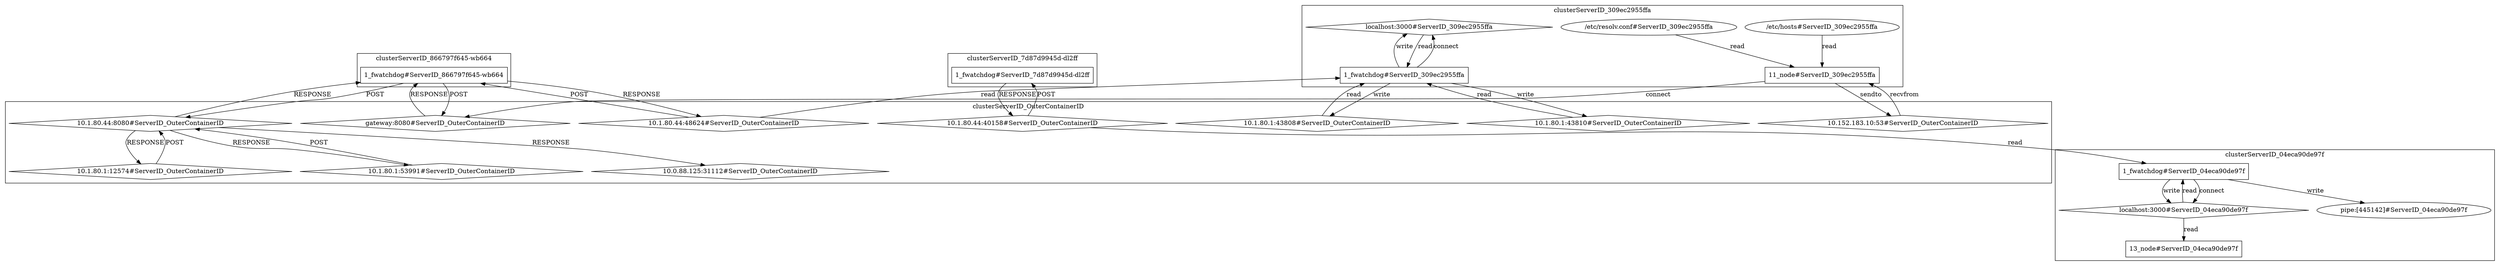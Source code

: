 digraph G {
	"gateway:8080#ServerID_OuterContainerID"->"1_fwatchdog#ServerID_866797f645-wb664"[ label="RESPONSE" ];
	"1_fwatchdog#ServerID_7d87d9945d-dl2ff"->"10.1.80.44:40158#ServerID_OuterContainerID"[ label="RESPONSE" ];
	"10.1.80.44:48624#ServerID_OuterContainerID"->"1_fwatchdog#ServerID_866797f645-wb664"[ label="POST" ];
	"10.1.80.44:40158#ServerID_OuterContainerID"->"1_fwatchdog#ServerID_7d87d9945d-dl2ff"[ label="POST" ];
	"1_fwatchdog#ServerID_866797f645-wb664"->"gateway:8080#ServerID_OuterContainerID"[ label="POST" ];
	"1_fwatchdog#ServerID_866797f645-wb664"->"10.1.80.44:48624#ServerID_OuterContainerID"[ label="RESPONSE" ];
	"10.1.80.44:8080#ServerID_OuterContainerID"->"1_fwatchdog#ServerID_866797f645-wb664"[ label="RESPONSE" ];
	"1_fwatchdog#ServerID_866797f645-wb664"->"10.1.80.44:8080#ServerID_OuterContainerID"[ label="POST" ];
	"localhost:3000#ServerID_309ec2955ffa"->"1_fwatchdog#ServerID_309ec2955ffa"[ label="read" ];
	"1_fwatchdog#ServerID_309ec2955ffa"->"localhost:3000#ServerID_309ec2955ffa"[ label="connect" ];
	"11_node#ServerID_309ec2955ffa"->"10.152.183.10:53#ServerID_OuterContainerID"[ label="sendto" ];
	"10.1.80.44:48624#ServerID_OuterContainerID"->"1_fwatchdog#ServerID_309ec2955ffa"[ label="read" ];
	"1_fwatchdog#ServerID_309ec2955ffa"->"localhost:3000#ServerID_309ec2955ffa"[ label="write" ];
	"/etc/hosts#ServerID_309ec2955ffa"->"11_node#ServerID_309ec2955ffa"[ label="read" ];
	"/etc/resolv.conf#ServerID_309ec2955ffa"->"11_node#ServerID_309ec2955ffa"[ label="read" ];
	"10.152.183.10:53#ServerID_OuterContainerID"->"11_node#ServerID_309ec2955ffa"[ label="recvfrom" ];
	"10.1.80.44:40158#ServerID_OuterContainerID"->"1_fwatchdog#ServerID_04eca90de97f"[ label="read" ];
	"11_node#ServerID_309ec2955ffa"->"gateway:8080#ServerID_OuterContainerID"[ label="connect" ];
	"1_fwatchdog#ServerID_309ec2955ffa"->"10.1.80.1:43808#ServerID_OuterContainerID"[ label="write" ];
	"1_fwatchdog#ServerID_04eca90de97f"->"localhost:3000#ServerID_04eca90de97f"[ label="connect" ];
	"10.1.80.1:43810#ServerID_OuterContainerID"->"1_fwatchdog#ServerID_309ec2955ffa"[ label="read" ];
	"10.1.80.1:43808#ServerID_OuterContainerID"->"1_fwatchdog#ServerID_309ec2955ffa"[ label="read" ];
	"localhost:3000#ServerID_04eca90de97f"->"1_fwatchdog#ServerID_04eca90de97f"[ label="read" ];
	"1_fwatchdog#ServerID_04eca90de97f"->"localhost:3000#ServerID_04eca90de97f"[ label="write" ];
	"localhost:3000#ServerID_04eca90de97f"->"13_node#ServerID_04eca90de97f"[ label="read" ];
	"1_fwatchdog#ServerID_309ec2955ffa"->"10.1.80.1:43810#ServerID_OuterContainerID"[ label="write" ];
	"1_fwatchdog#ServerID_04eca90de97f"->"pipe:[445142]#ServerID_04eca90de97f"[ label="write" ];
	"10.1.80.44:8080#ServerID_OuterContainerID"->"10.1.80.1:12574#ServerID_OuterContainerID"[ label="RESPONSE" ];
	"10.1.80.1:12574#ServerID_OuterContainerID"->"10.1.80.44:8080#ServerID_OuterContainerID"[ label="POST" ];
	"10.1.80.44:8080#ServerID_OuterContainerID"->"10.0.88.125:31112#ServerID_OuterContainerID"[ label="RESPONSE" ];
	"10.1.80.1:53991#ServerID_OuterContainerID"->"10.1.80.44:8080#ServerID_OuterContainerID"[ label="POST" ];
	"10.1.80.44:8080#ServerID_OuterContainerID"->"10.1.80.1:53991#ServerID_OuterContainerID"[ label="RESPONSE" ];
	subgraph "clusterServerID_04eca90de97f" {
	label="clusterServerID_04eca90de97f";
	"13_node#ServerID_04eca90de97f" [ shape=box ];
	"1_fwatchdog#ServerID_04eca90de97f" [ shape=box ];
	"localhost:3000#ServerID_04eca90de97f" [ shape=diamond ];
	"pipe:[445142]#ServerID_04eca90de97f" [ shape=ellipse ];

}
;
	subgraph "clusterServerID_309ec2955ffa" {
	label="clusterServerID_309ec2955ffa";
	"/etc/hosts#ServerID_309ec2955ffa" [ shape=ellipse ];
	"/etc/resolv.conf#ServerID_309ec2955ffa" [ shape=ellipse ];
	"11_node#ServerID_309ec2955ffa" [ shape=box ];
	"1_fwatchdog#ServerID_309ec2955ffa" [ shape=box ];
	"localhost:3000#ServerID_309ec2955ffa" [ shape=diamond ];

}
;
	subgraph "clusterServerID_7d87d9945d-dl2ff" {
	label="clusterServerID_7d87d9945d-dl2ff";
	"1_fwatchdog#ServerID_7d87d9945d-dl2ff" [ shape=box ];

}
;
	subgraph "clusterServerID_866797f645-wb664" {
	label="clusterServerID_866797f645-wb664";
	"1_fwatchdog#ServerID_866797f645-wb664" [ shape=box ];

}
;
	subgraph "clusterServerID_OuterContainerID" {
	label="clusterServerID_OuterContainerID";
	"10.0.88.125:31112#ServerID_OuterContainerID" [ shape=diamond ];
	"10.1.80.1:12574#ServerID_OuterContainerID" [ shape=diamond ];
	"10.1.80.1:43808#ServerID_OuterContainerID" [ shape=diamond ];
	"10.1.80.1:43810#ServerID_OuterContainerID" [ shape=diamond ];
	"10.1.80.1:53991#ServerID_OuterContainerID" [ shape=diamond ];
	"10.1.80.44:40158#ServerID_OuterContainerID" [ shape=diamond ];
	"10.1.80.44:48624#ServerID_OuterContainerID" [ shape=diamond ];
	"10.1.80.44:8080#ServerID_OuterContainerID" [ shape=diamond ];
	"10.152.183.10:53#ServerID_OuterContainerID" [ shape=diamond ];
	"gateway:8080#ServerID_OuterContainerID" [ shape=diamond ];

}
;

}
